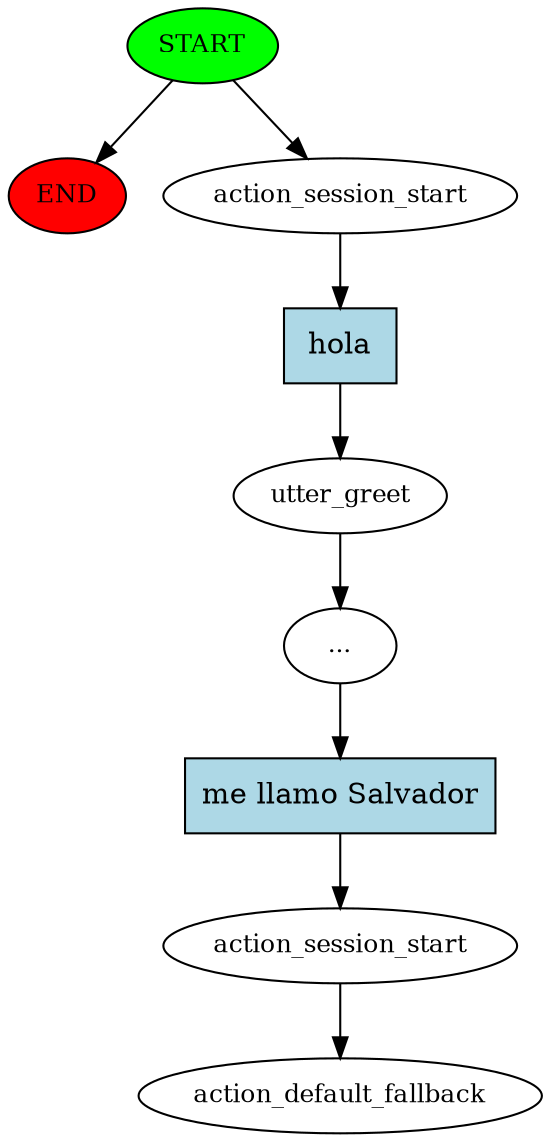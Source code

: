 digraph  {
0 [class="start active", fillcolor=green, fontsize=12, label=START, style=filled];
"-1" [class=end, fillcolor=red, fontsize=12, label=END, style=filled];
1 [class=active, fontsize=12, label=action_session_start];
2 [class=active, fontsize=12, label=utter_greet];
3 [class=active, fontsize=12, label="..."];
4 [class=active, fontsize=12, label=action_session_start];
5 [class="dashed active", fontsize=12, label=action_default_fallback];
6 [class="intent active", fillcolor=lightblue, label=hola, shape=rect, style=filled];
7 [class="intent active", fillcolor=lightblue, label="me llamo Salvador", shape=rect, style=filled];
0 -> "-1"  [class="", key=NONE, label=""];
0 -> 1  [class=active, key=NONE, label=""];
1 -> 6  [class=active, key=0];
2 -> 3  [class=active, key=NONE, label=""];
3 -> 7  [class=active, key=0];
4 -> 5  [class=active, key=NONE, label=""];
6 -> 2  [class=active, key=0];
7 -> 4  [class=active, key=0];
}
